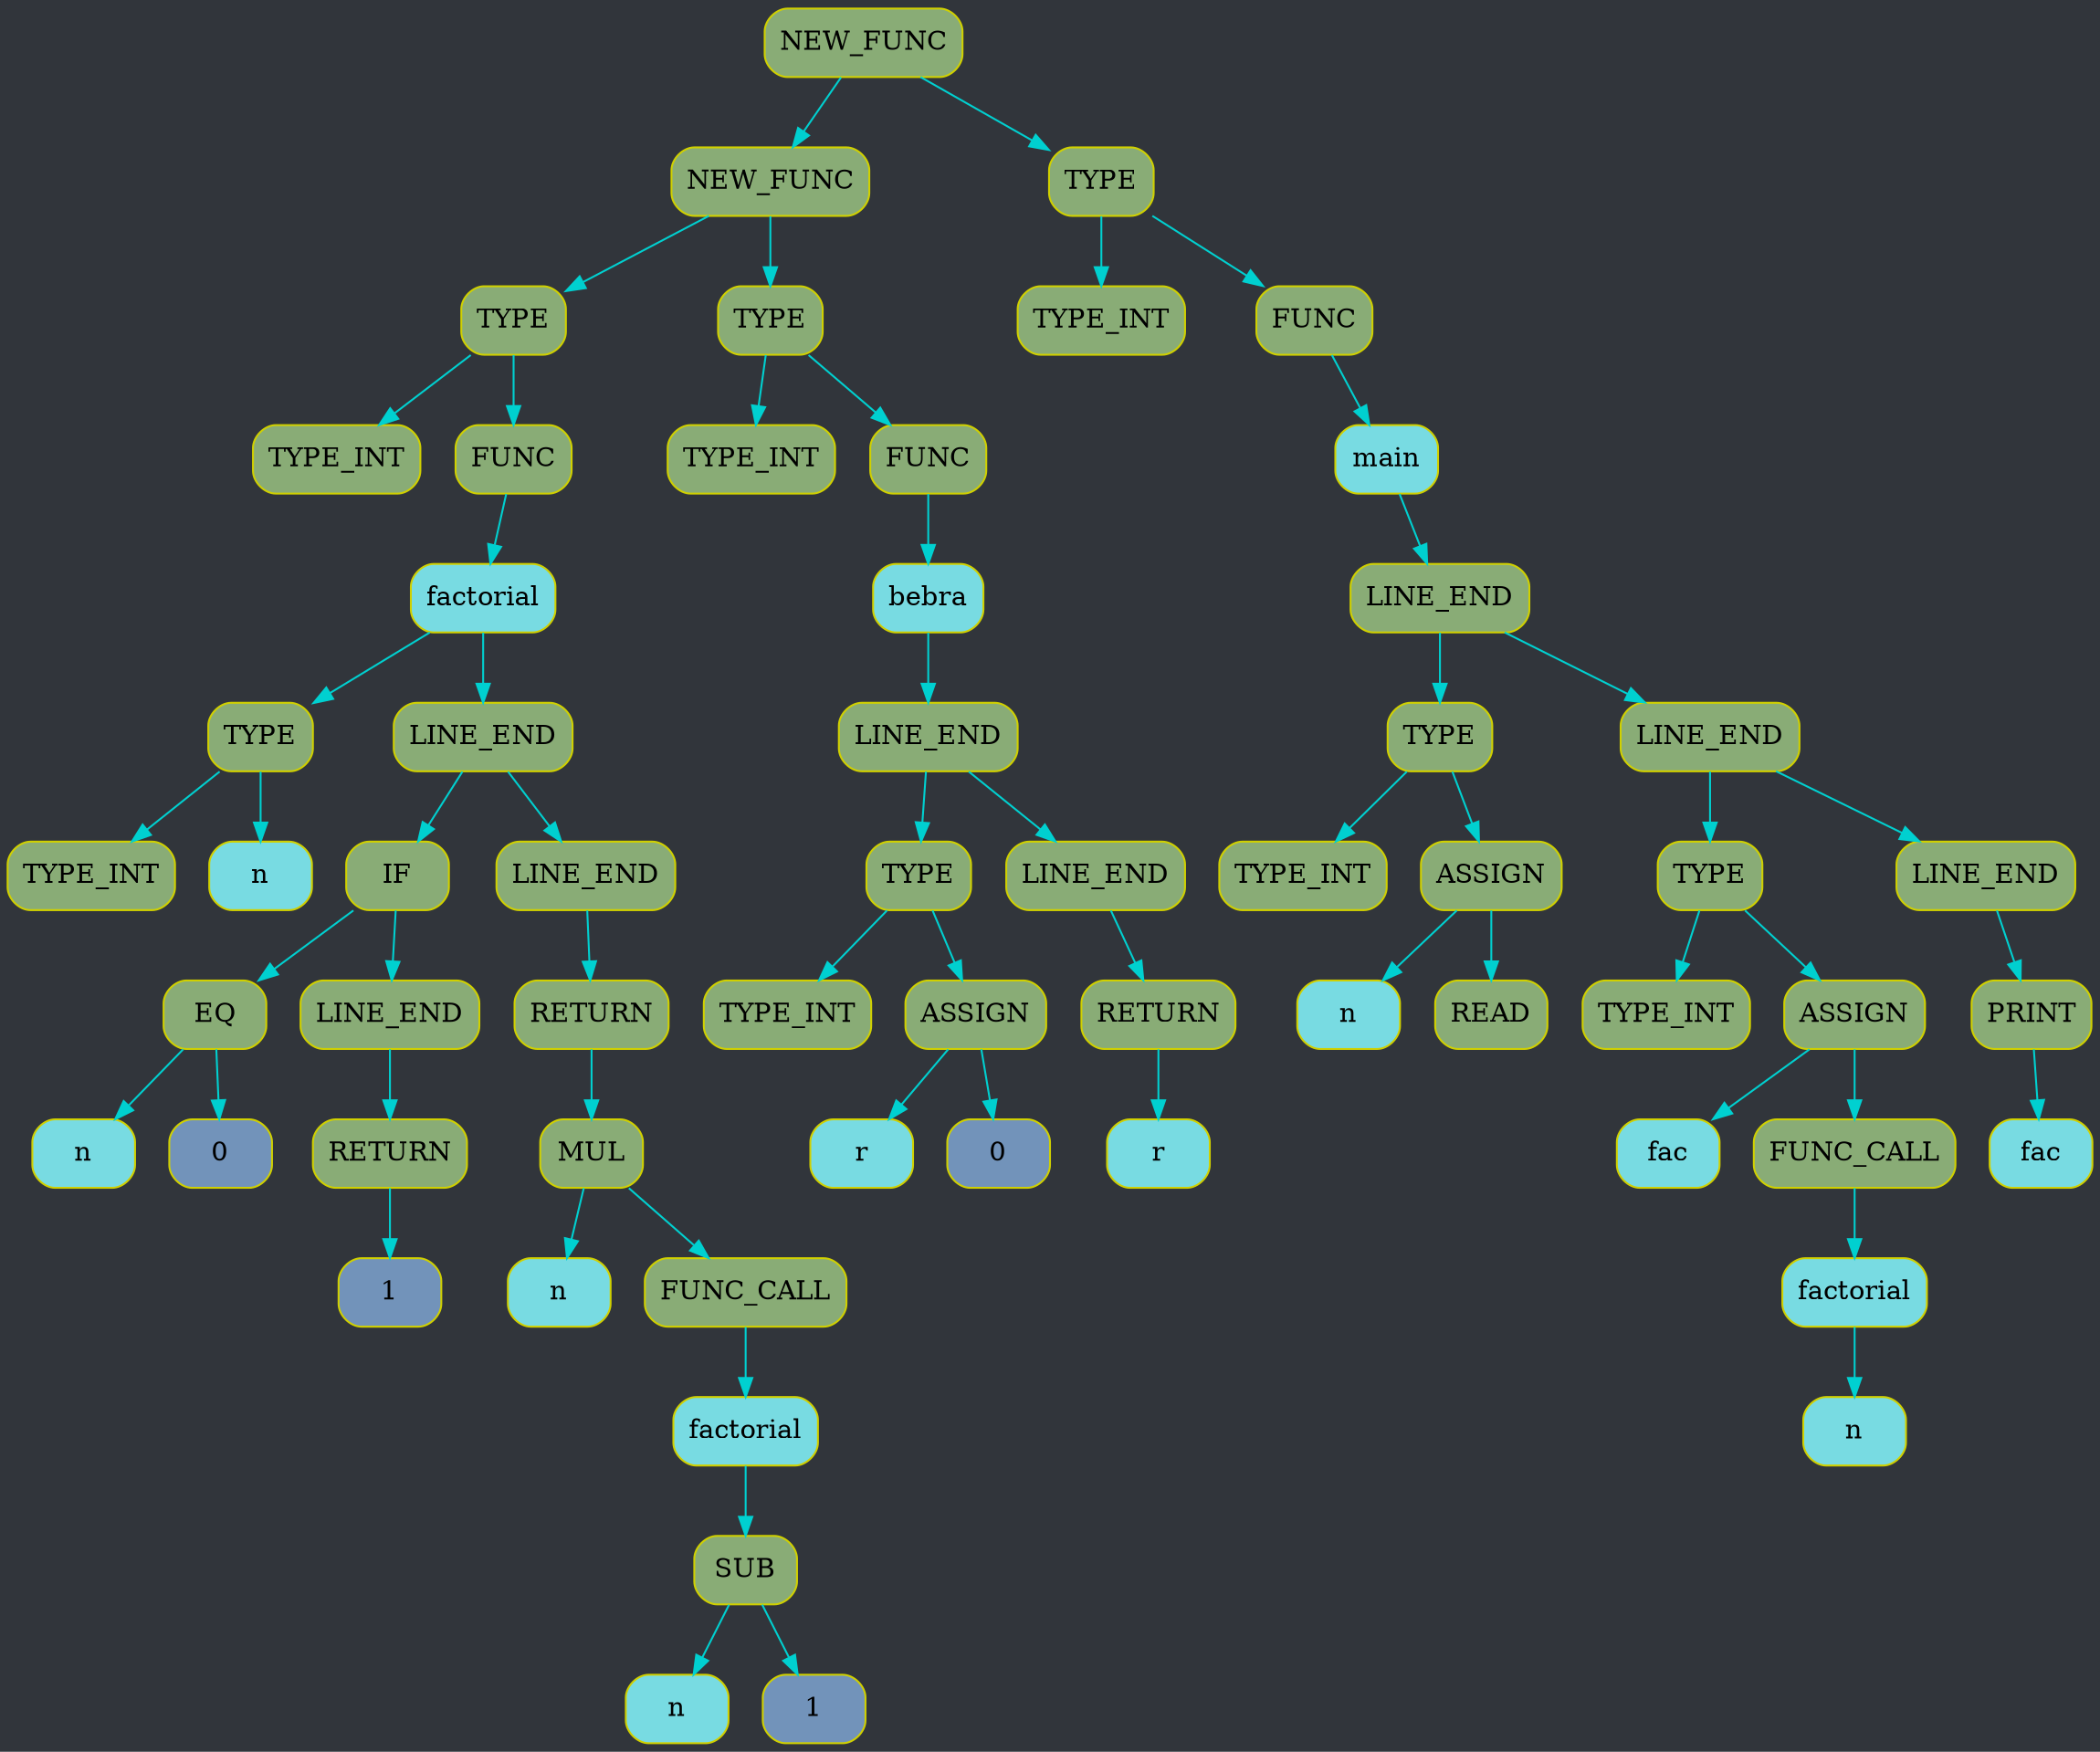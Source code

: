 digraph G{
rankdir=TB;
graph [bgcolor="#31353b"];
edge[color="#00D0D0"];
node0x137617c00[shape=Mrecord, style=filled, fillcolor="#89AC76", label = "NEW_FUNC", color = "#D0D000"];
node0x137617670[shape=Mrecord, style=filled, fillcolor="#89AC76", label = "NEW_FUNC", color = "#D0D000"];
node0x137617910[shape=Mrecord, style=filled, fillcolor="#89AC76", label = "TYPE", color = "#D0D000"];
node0x137616a80[shape=Mrecord, style=filled, fillcolor="#89AC76", label = "TYPE_INT", color = "#D0D000"];
node0x137616780[shape=Mrecord, style=filled, fillcolor="#89AC76", label = "FUNC", color = "#D0D000"];
node0x137616ab0[shape=Mrecord, style=filled, fillcolor="#78DBE2", label = "factorial", color = "#D0D000"];
node0x137616c40[shape=Mrecord, style=filled, fillcolor="#89AC76", label = "TYPE", color = "#D0D000"];
node0x1376167a0[shape=Mrecord, style=filled, fillcolor="#89AC76", label = "TYPE_INT", color = "#D0D000"];
node0x1376167c0[shape=Mrecord, style=filled, fillcolor="#78DBE2", label = "n", color = "#D0D000"];
node0x137616c60[shape=Mrecord, style=filled, fillcolor="#89AC76", label = "LINE_END", color = "#D0D000"];
node0x137616660[shape=Mrecord, style=filled, fillcolor="#89AC76", label = "IF", color = "#D0D000"];
node0x1376165e0[shape=Mrecord, style=filled, fillcolor="#89AC76", label = "EQ", color = "#D0D000"];
node0x137616c80[shape=Mrecord, style=filled, fillcolor="#78DBE2", label = "n", color = "#D0D000"];
node0x137616ca0[shape=Mrecord, style=filled, fillcolor="#7293ba", label = "0", color = "#D0D000"];
node0x137616600[shape=Mrecord, style=filled, fillcolor="#89AC76", label = "LINE_END", color = "#D0D000"];
node0x137616640[shape=Mrecord, style=filled, fillcolor="#89AC76", label = "RETURN", color = "#D0D000"];
node0x137616620[shape=Mrecord, style=filled, fillcolor="#7293ba", label = "1", color = "#D0D000"];
node0x137616680[shape=Mrecord, style=filled, fillcolor="#89AC76", label = "LINE_END", color = "#D0D000"];
node0x1376178f0[shape=Mrecord, style=filled, fillcolor="#89AC76", label = "RETURN", color = "#D0D000"];
node0x1376178d0[shape=Mrecord, style=filled, fillcolor="#89AC76", label = "MUL", color = "#D0D000"];
node0x1376166b0[shape=Mrecord, style=filled, fillcolor="#78DBE2", label = "n", color = "#D0D000"];
node0x1376178b0[shape=Mrecord, style=filled, fillcolor="#89AC76", label = "FUNC_CALL", color = "#D0D000"];
node0x1376166e0[shape=Mrecord, style=filled, fillcolor="#78DBE2", label = "factorial", color = "#D0D000"];
node0x137617890[shape=Mrecord, style=filled, fillcolor="#89AC76", label = "SUB", color = "#D0D000"];
node0x137617850[shape=Mrecord, style=filled, fillcolor="#78DBE2", label = "n", color = "#D0D000"];
node0x137617870[shape=Mrecord, style=filled, fillcolor="#7293ba", label = "1", color = "#D0D000"];
node0x137617650[shape=Mrecord, style=filled, fillcolor="#89AC76", label = "TYPE", color = "#D0D000"];
node0x137617950[shape=Mrecord, style=filled, fillcolor="#89AC76", label = "TYPE_INT", color = "#D0D000"];
node0x137617990[shape=Mrecord, style=filled, fillcolor="#89AC76", label = "FUNC", color = "#D0D000"];
node0x137617970[shape=Mrecord, style=filled, fillcolor="#78DBE2", label = "bebra", color = "#D0D000"];
node0x1376179b0[shape=Mrecord, style=filled, fillcolor="#89AC76", label = "LINE_END", color = "#D0D000"];
node0x1376175c0[shape=Mrecord, style=filled, fillcolor="#89AC76", label = "TYPE", color = "#D0D000"];
node0x1376179d0[shape=Mrecord, style=filled, fillcolor="#89AC76", label = "TYPE_INT", color = "#D0D000"];
node0x1376175a0[shape=Mrecord, style=filled, fillcolor="#89AC76", label = "ASSIGN", color = "#D0D000"];
node0x137617a00[shape=Mrecord, style=filled, fillcolor="#78DBE2", label = "r", color = "#D0D000"];
node0x137617a20[shape=Mrecord, style=filled, fillcolor="#7293ba", label = "0", color = "#D0D000"];
node0x1376175e0[shape=Mrecord, style=filled, fillcolor="#89AC76", label = "LINE_END", color = "#D0D000"];
node0x137617630[shape=Mrecord, style=filled, fillcolor="#89AC76", label = "RETURN", color = "#D0D000"];
node0x137617610[shape=Mrecord, style=filled, fillcolor="#78DBE2", label = "r", color = "#D0D000"];
node0x137617be0[shape=Mrecord, style=filled, fillcolor="#89AC76", label = "TYPE", color = "#D0D000"];
node0x1376176b0[shape=Mrecord, style=filled, fillcolor="#89AC76", label = "TYPE_INT", color = "#D0D000"];
node0x137617700[shape=Mrecord, style=filled, fillcolor="#89AC76", label = "FUNC", color = "#D0D000"];
node0x1376176e0[shape=Mrecord, style=filled, fillcolor="#78DBE2", label = "main", color = "#D0D000"];
node0x137617720[shape=Mrecord, style=filled, fillcolor="#89AC76", label = "LINE_END", color = "#D0D000"];
node0x1376177d0[shape=Mrecord, style=filled, fillcolor="#89AC76", label = "TYPE", color = "#D0D000"];
node0x137617740[shape=Mrecord, style=filled, fillcolor="#89AC76", label = "TYPE_INT", color = "#D0D000"];
node0x1376177b0[shape=Mrecord, style=filled, fillcolor="#89AC76", label = "ASSIGN", color = "#D0D000"];
node0x137617770[shape=Mrecord, style=filled, fillcolor="#78DBE2", label = "n", color = "#D0D000"];
node0x137617790[shape=Mrecord, style=filled, fillcolor="#89AC76", label = "READ", color = "#D0D000"];
node0x1376177f0[shape=Mrecord, style=filled, fillcolor="#89AC76", label = "LINE_END", color = "#D0D000"];
node0x137617b50[shape=Mrecord, style=filled, fillcolor="#89AC76", label = "TYPE", color = "#D0D000"];
node0x137617810[shape=Mrecord, style=filled, fillcolor="#89AC76", label = "TYPE_INT", color = "#D0D000"];
node0x137617b30[shape=Mrecord, style=filled, fillcolor="#89AC76", label = "ASSIGN", color = "#D0D000"];
node0x137617a90[shape=Mrecord, style=filled, fillcolor="#78DBE2", label = "fac", color = "#D0D000"];
node0x137617b10[shape=Mrecord, style=filled, fillcolor="#89AC76", label = "FUNC_CALL", color = "#D0D000"];
node0x137617ac0[shape=Mrecord, style=filled, fillcolor="#78DBE2", label = "factorial", color = "#D0D000"];
node0x137617af0[shape=Mrecord, style=filled, fillcolor="#78DBE2", label = "n", color = "#D0D000"];
node0x137617b70[shape=Mrecord, style=filled, fillcolor="#89AC76", label = "LINE_END", color = "#D0D000"];
node0x137617bc0[shape=Mrecord, style=filled, fillcolor="#89AC76", label = "PRINT", color = "#D0D000"];
node0x137617ba0[shape=Mrecord, style=filled, fillcolor="#78DBE2", label = "fac", color = "#D0D000"];
node0x137617c00;
node0x137617c00->node0x137617670;
node0x137617670->node0x137617910;
node0x137617910->node0x137616a80;


node0x137617910->node0x137616780;
node0x137616780->node0x137616ab0;
node0x137616ab0->node0x137616c40;
node0x137616c40->node0x1376167a0;


node0x137616c40->node0x1376167c0;


node0x137616ab0->node0x137616c60;
node0x137616c60->node0x137616660;
node0x137616660->node0x1376165e0;
node0x1376165e0->node0x137616c80;


node0x1376165e0->node0x137616ca0;


node0x137616660->node0x137616600;
node0x137616600->node0x137616640;
node0x137616640->node0x137616620;




node0x137616c60->node0x137616680;
node0x137616680->node0x1376178f0;
node0x1376178f0->node0x1376178d0;
node0x1376178d0->node0x1376166b0;


node0x1376178d0->node0x1376178b0;
node0x1376178b0->node0x1376166e0;
node0x1376166e0->node0x137617890;
node0x137617890->node0x137617850;


node0x137617890->node0x137617870;







node0x137617670->node0x137617650;
node0x137617650->node0x137617950;


node0x137617650->node0x137617990;
node0x137617990->node0x137617970;

node0x137617970->node0x1376179b0;
node0x1376179b0->node0x1376175c0;
node0x1376175c0->node0x1376179d0;


node0x1376175c0->node0x1376175a0;
node0x1376175a0->node0x137617a00;


node0x1376175a0->node0x137617a20;


node0x1376179b0->node0x1376175e0;
node0x1376175e0->node0x137617630;
node0x137617630->node0x137617610;





node0x137617c00->node0x137617be0;
node0x137617be0->node0x1376176b0;


node0x137617be0->node0x137617700;
node0x137617700->node0x1376176e0;

node0x1376176e0->node0x137617720;
node0x137617720->node0x1376177d0;
node0x1376177d0->node0x137617740;


node0x1376177d0->node0x1376177b0;
node0x1376177b0->node0x137617770;


node0x1376177b0->node0x137617790;


node0x137617720->node0x1376177f0;
node0x1376177f0->node0x137617b50;
node0x137617b50->node0x137617810;


node0x137617b50->node0x137617b30;
node0x137617b30->node0x137617a90;


node0x137617b30->node0x137617b10;
node0x137617b10->node0x137617ac0;
node0x137617ac0->node0x137617af0;




node0x1376177f0->node0x137617b70;
node0x137617b70->node0x137617bc0;
node0x137617bc0->node0x137617ba0;






}
